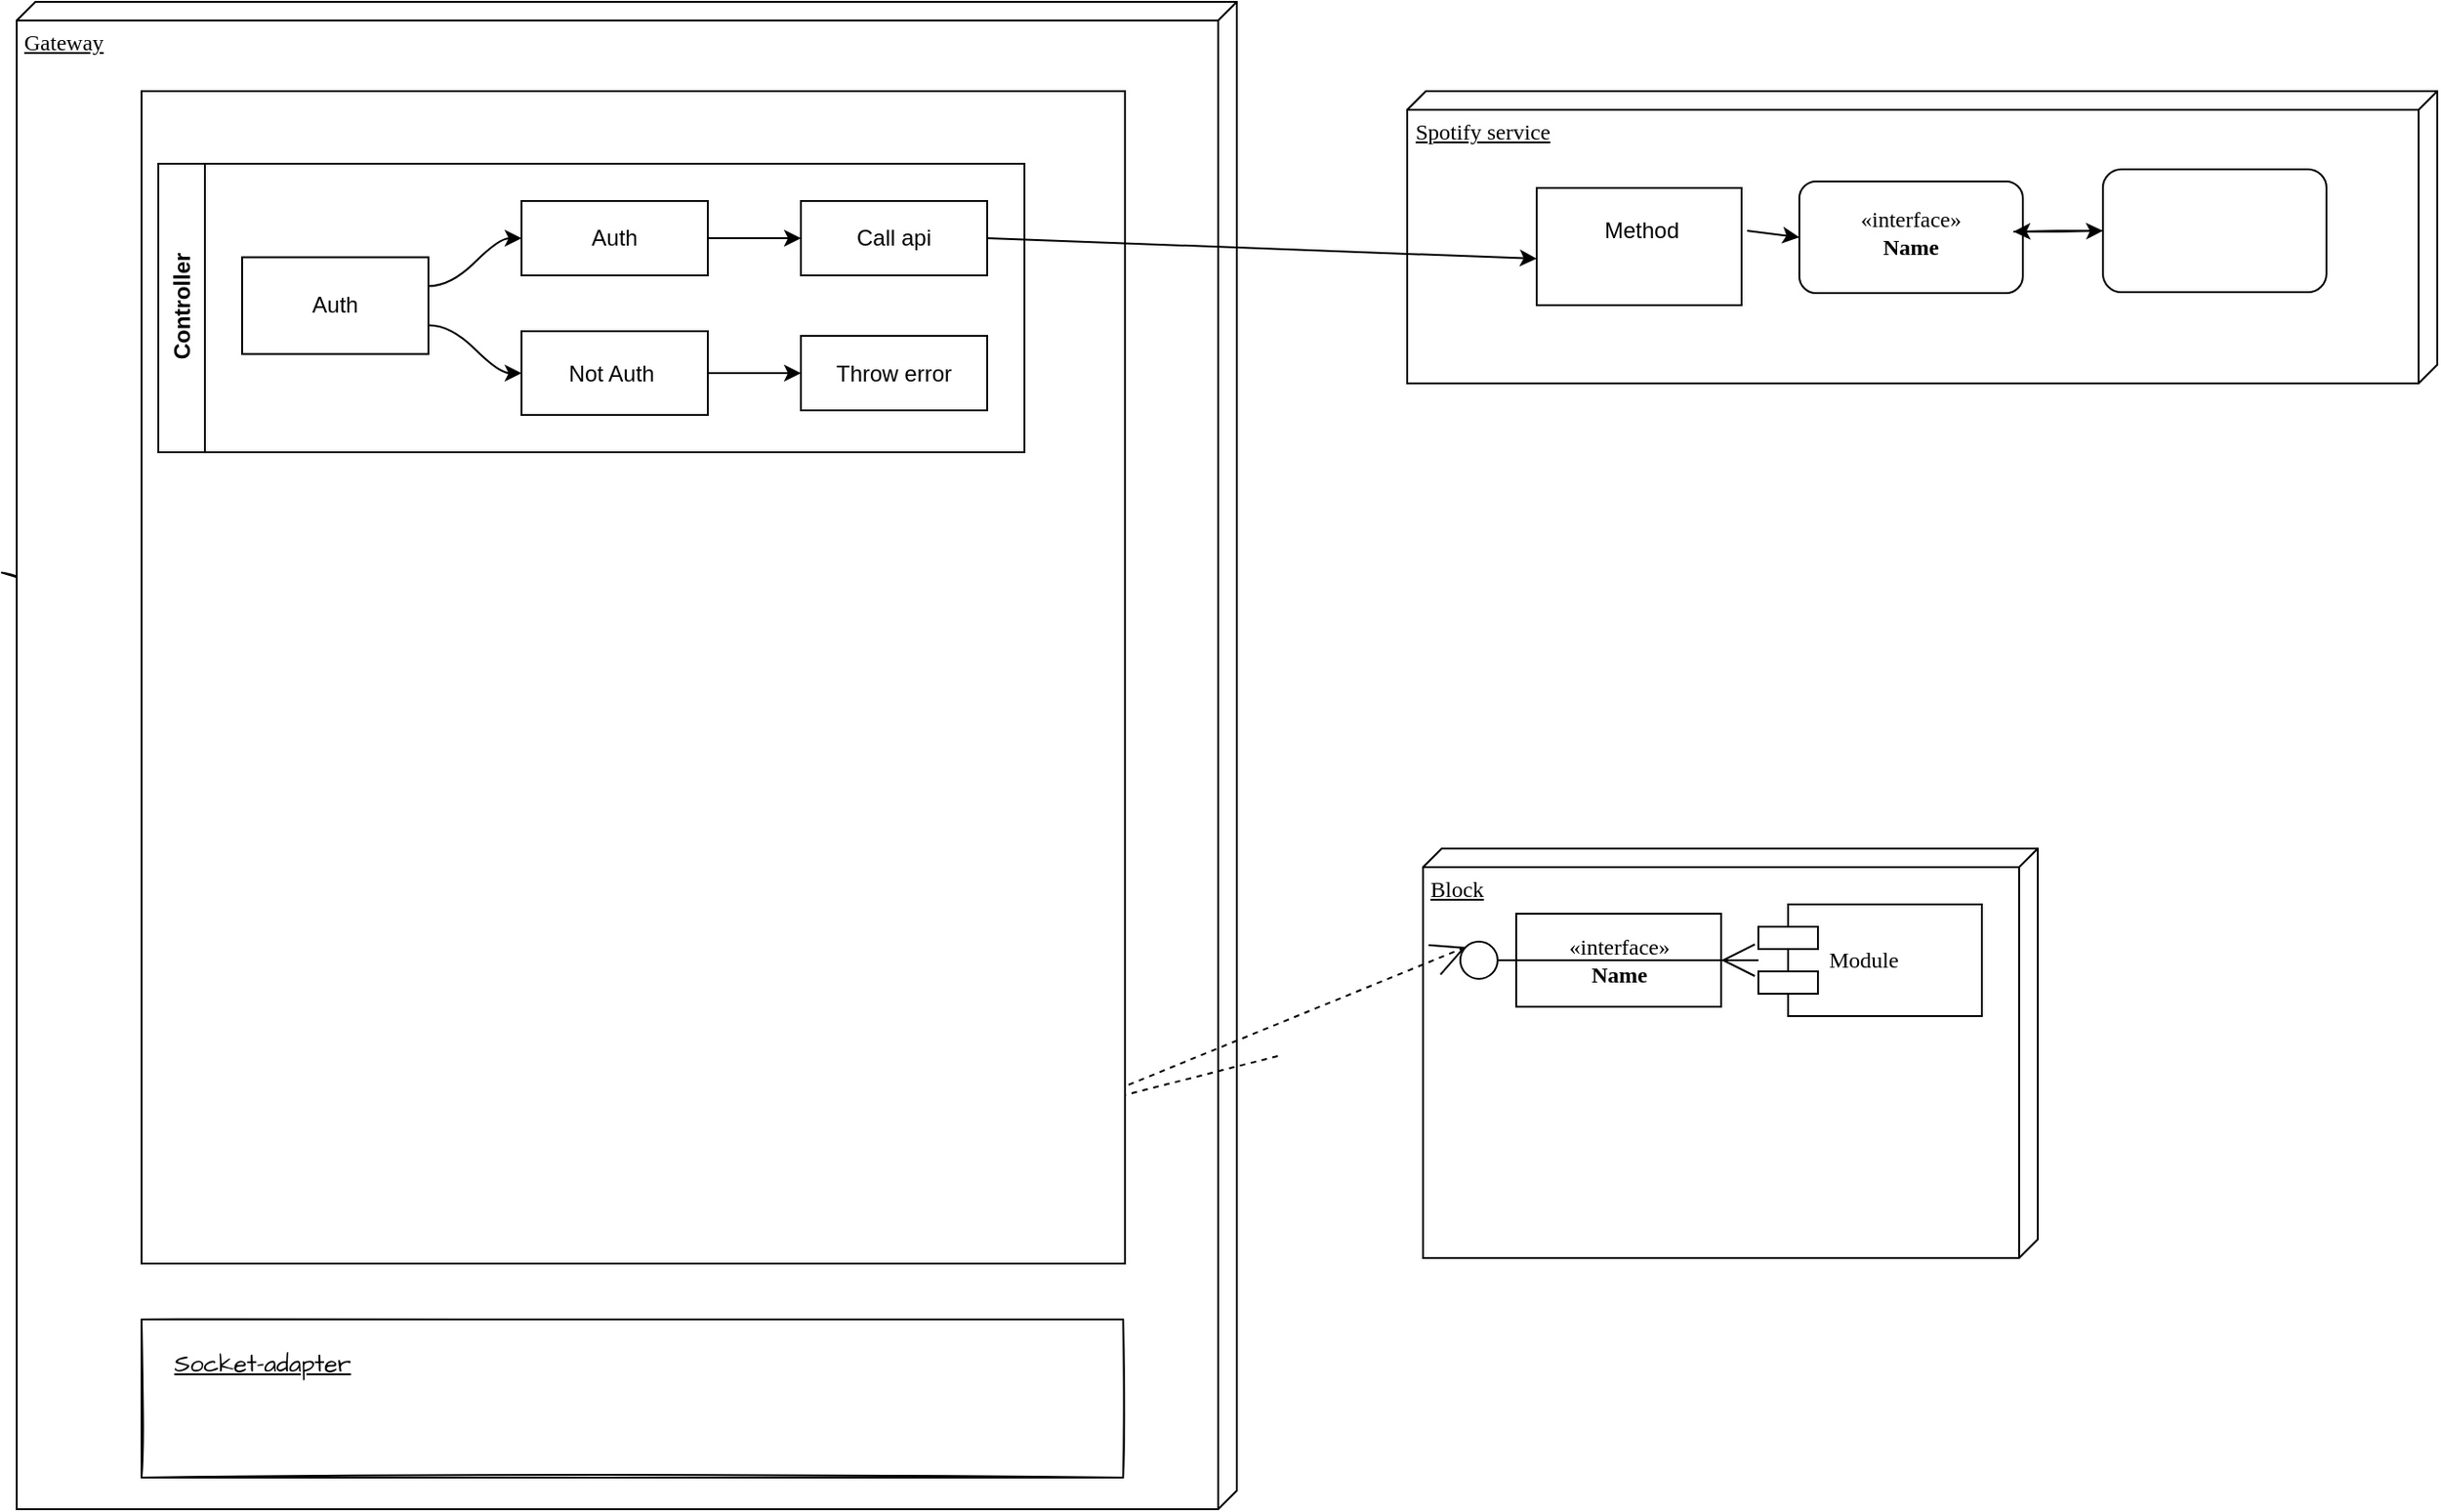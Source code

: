 <mxfile version="15.7.0" type="github"><diagram id="37eXYRz0Qt-RcX_sLjF6" name="Page-1"><mxGraphModel dx="1820" dy="1420" grid="0" gridSize="10" guides="1" tooltips="1" connect="1" arrows="1" fold="1" page="0" pageScale="1" pageWidth="827" pageHeight="1169" math="0" shadow="0"><root><mxCell id="0"/><mxCell id="1" parent="0"/><mxCell id="rZ9PMoRY8lAI6EWaYc1L-1" value="Spotify service" style="verticalAlign=top;align=left;spacingTop=8;spacingLeft=2;spacingRight=12;shape=cube;size=10;direction=south;fontStyle=4;html=1;rounded=0;shadow=0;comic=0;labelBackgroundColor=none;strokeWidth=1;fontFamily=Verdana;fontSize=12" parent="1" vertex="1"><mxGeometry x="721.5" y="13" width="553" height="157" as="geometry"/></mxCell><mxCell id="rZ9PMoRY8lAI6EWaYc1L-2" value="Block" style="verticalAlign=top;align=left;spacingTop=8;spacingLeft=2;spacingRight=12;shape=cube;size=10;direction=south;fontStyle=4;html=1;rounded=0;shadow=0;comic=0;labelBackgroundColor=none;strokeWidth=1;fontFamily=Verdana;fontSize=12" parent="1" vertex="1"><mxGeometry x="730" y="420" width="330" height="220" as="geometry"/></mxCell><mxCell id="rZ9PMoRY8lAI6EWaYc1L-3" style="edgeStyle=none;curved=1;rounded=0;sketch=1;hachureGap=4;orthogonalLoop=1;jettySize=auto;html=1;fontFamily=Architects Daughter;fontSource=https%3A%2F%2Ffonts.googleapis.com%2Fcss%3Ffamily%3DArchitects%2BDaughter;fontSize=16;endArrow=open;startSize=14;endSize=14;sourcePerimeterSpacing=8;targetPerimeterSpacing=8;" parent="1" source="rZ9PMoRY8lAI6EWaYc1L-4" edge="1"><mxGeometry relative="1" as="geometry"><mxPoint x="165.92" y="330.0" as="targetPoint"/></mxGeometry></mxCell><mxCell id="rZ9PMoRY8lAI6EWaYc1L-4" value="Gateway" style="verticalAlign=top;align=left;spacingTop=8;spacingLeft=2;spacingRight=12;shape=cube;size=10;direction=south;fontStyle=4;html=1;rounded=0;shadow=0;comic=0;labelBackgroundColor=none;strokeWidth=1;fontFamily=Verdana;fontSize=12" parent="1" vertex="1"><mxGeometry x="-25" y="-35" width="655" height="810" as="geometry"/></mxCell><mxCell id="rZ9PMoRY8lAI6EWaYc1L-5" value="" style="html=1;rounded=0;shadow=0;comic=0;labelBackgroundColor=none;strokeWidth=1;fontFamily=Verdana;fontSize=12;align=center;" parent="1" vertex="1"><mxGeometry x="791" y="65" width="110" height="63" as="geometry"/></mxCell><mxCell id="rZ9PMoRY8lAI6EWaYc1L-8" value="Module" style="shape=component;align=left;spacingLeft=36;rounded=0;shadow=0;comic=0;labelBackgroundColor=none;strokeWidth=1;fontFamily=Verdana;fontSize=12;html=1;" parent="1" vertex="1"><mxGeometry x="910" y="450" width="120" height="60" as="geometry"/></mxCell><mxCell id="rZ9PMoRY8lAI6EWaYc1L-9" value="&amp;laquo;interface&amp;raquo;&lt;br&gt;&lt;b&gt;Name&lt;/b&gt;" style="html=1;rounded=0;shadow=0;comic=0;labelBackgroundColor=none;strokeWidth=1;fontFamily=Verdana;fontSize=12;align=center;" parent="1" vertex="1"><mxGeometry x="780" y="455" width="110" height="50" as="geometry"/></mxCell><mxCell id="rZ9PMoRY8lAI6EWaYc1L-10" value="" style="ellipse;whiteSpace=wrap;html=1;rounded=0;shadow=0;comic=0;labelBackgroundColor=none;strokeWidth=1;fontFamily=Verdana;fontSize=12;align=center;" parent="1" vertex="1"><mxGeometry x="750" y="470" width="20" height="20" as="geometry"/></mxCell><mxCell id="rZ9PMoRY8lAI6EWaYc1L-12" style="edgeStyle=none;rounded=0;html=1;dashed=1;labelBackgroundColor=none;startArrow=none;startFill=0;startSize=8;endArrow=open;endFill=0;endSize=16;fontFamily=Verdana;fontSize=12;entryX=0;entryY=0;entryDx=0;entryDy=0;exitX=1;exitY=0.75;exitDx=0;exitDy=0;" parent="1" target="rZ9PMoRY8lAI6EWaYc1L-10" edge="1"><mxGeometry relative="1" as="geometry"><mxPoint x="780" y="550" as="targetPoint"/><Array as="points"><mxPoint x="540" y="560"/></Array><mxPoint x="652" y="531.5" as="sourcePoint"/></mxGeometry></mxCell><mxCell id="rZ9PMoRY8lAI6EWaYc1L-13" style="edgeStyle=elbowEdgeStyle;rounded=0;html=1;labelBackgroundColor=none;startArrow=none;startFill=0;startSize=8;endArrow=none;endFill=0;endSize=16;fontFamily=Verdana;fontSize=12;" parent="1" source="rZ9PMoRY8lAI6EWaYc1L-10" target="rZ9PMoRY8lAI6EWaYc1L-8" edge="1"><mxGeometry relative="1" as="geometry"/></mxCell><mxCell id="rZ9PMoRY8lAI6EWaYc1L-15" style="edgeStyle=orthogonalEdgeStyle;rounded=0;html=1;dashed=1;labelBackgroundColor=none;startArrow=none;startFill=0;startSize=8;endArrow=open;endFill=0;endSize=16;fontFamily=Verdana;fontSize=12;" parent="1" source="rZ9PMoRY8lAI6EWaYc1L-8" target="rZ9PMoRY8lAI6EWaYc1L-9" edge="1"><mxGeometry relative="1" as="geometry"/></mxCell><mxCell id="rZ9PMoRY8lAI6EWaYc1L-17" value="" style="rounded=0;whiteSpace=wrap;html=1;sketch=1;hachureGap=4;pointerEvents=0;fontFamily=Architects Daughter;fontSource=https%3A%2F%2Ffonts.googleapis.com%2Fcss%3Ffamily%3DArchitects%2BDaughter;fontSize=20;" parent="1" vertex="1"><mxGeometry x="42" y="673" width="527" height="85" as="geometry"/></mxCell><mxCell id="rZ9PMoRY8lAI6EWaYc1L-18" value="Socket-adapter" style="text;strokeColor=none;fillColor=none;html=1;align=center;verticalAlign=middle;whiteSpace=wrap;rounded=0;sketch=1;hachureGap=4;pointerEvents=0;fontFamily=Architects Daughter;fontSource=https%3A%2F%2Ffonts.googleapis.com%2Fcss%3Ffamily%3DArchitects%2BDaughter;fontSize=13;fontStyle=4" parent="1" vertex="1"><mxGeometry x="57" y="666" width="100" height="62" as="geometry"/></mxCell><mxCell id="Pk8Ut8WRVCDcWQALcDCX-41" value="" style="rounded=0;whiteSpace=wrap;html=1;" vertex="1" parent="1"><mxGeometry x="42" y="13" width="528" height="630" as="geometry"/></mxCell><mxCell id="Pk8Ut8WRVCDcWQALcDCX-12" value="Controller" style="swimlane;html=1;startSize=25;horizontal=0;childLayout=flowLayout;flowOrientation=west;resizable=0;interRankCellSpacing=50;containerType=tree;" vertex="1" parent="1"><mxGeometry x="51" y="52" width="465" height="155" as="geometry"/></mxCell><mxCell id="Pk8Ut8WRVCDcWQALcDCX-13" value="Auth" style="whiteSpace=wrap;html=1;" vertex="1" parent="Pk8Ut8WRVCDcWQALcDCX-12"><mxGeometry x="45" y="50.25" width="100" height="52" as="geometry"/></mxCell><mxCell id="Pk8Ut8WRVCDcWQALcDCX-14" value="Auth" style="whiteSpace=wrap;html=1;" vertex="1" parent="Pk8Ut8WRVCDcWQALcDCX-12"><mxGeometry x="195" y="20" width="100" height="40" as="geometry"/></mxCell><mxCell id="Pk8Ut8WRVCDcWQALcDCX-15" value="" style="html=1;curved=1;rounded=0;noEdgeStyle=1;orthogonal=1;" edge="1" parent="Pk8Ut8WRVCDcWQALcDCX-12" source="Pk8Ut8WRVCDcWQALcDCX-13" target="Pk8Ut8WRVCDcWQALcDCX-14"><mxGeometry relative="1" as="geometry"><Array as="points"><mxPoint x="157" y="65.75"/><mxPoint x="183" y="40"/></Array></mxGeometry></mxCell><mxCell id="Pk8Ut8WRVCDcWQALcDCX-16" value="Not Auth&amp;nbsp;" style="whiteSpace=wrap;html=1;" vertex="1" parent="Pk8Ut8WRVCDcWQALcDCX-12"><mxGeometry x="195" y="90" width="100" height="45" as="geometry"/></mxCell><mxCell id="Pk8Ut8WRVCDcWQALcDCX-17" value="" style="html=1;curved=1;rounded=0;noEdgeStyle=1;orthogonal=1;" edge="1" parent="Pk8Ut8WRVCDcWQALcDCX-12" source="Pk8Ut8WRVCDcWQALcDCX-13" target="Pk8Ut8WRVCDcWQALcDCX-16"><mxGeometry relative="1" as="geometry"><Array as="points"><mxPoint x="157" y="86.75"/><mxPoint x="183" y="112.5"/></Array></mxGeometry></mxCell><mxCell id="Pk8Ut8WRVCDcWQALcDCX-31" value="Call api" style="whiteSpace=wrap;html=1;" vertex="1" parent="Pk8Ut8WRVCDcWQALcDCX-12"><mxGeometry x="345" y="20" width="100" height="40" as="geometry"/></mxCell><mxCell id="Pk8Ut8WRVCDcWQALcDCX-32" value="" style="html=1;curved=1;rounded=0;noEdgeStyle=1;orthogonal=1;" edge="1" parent="Pk8Ut8WRVCDcWQALcDCX-12" source="Pk8Ut8WRVCDcWQALcDCX-14" target="Pk8Ut8WRVCDcWQALcDCX-31"><mxGeometry relative="1" as="geometry"><mxPoint x="970" y="410" as="sourcePoint"/><mxPoint x="1020" y="410" as="targetPoint"/><Array as="points"><mxPoint x="307" y="40"/><mxPoint x="333" y="40"/></Array></mxGeometry></mxCell><mxCell id="Pk8Ut8WRVCDcWQALcDCX-29" value="Throw error" style="whiteSpace=wrap;html=1;" vertex="1" parent="Pk8Ut8WRVCDcWQALcDCX-12"><mxGeometry x="345" y="92.5" width="100" height="40" as="geometry"/></mxCell><mxCell id="Pk8Ut8WRVCDcWQALcDCX-30" value="" style="html=1;curved=1;rounded=0;noEdgeStyle=1;orthogonal=1;exitX=1;exitY=0.5;exitDx=0;exitDy=0;" edge="1" parent="Pk8Ut8WRVCDcWQALcDCX-12" source="Pk8Ut8WRVCDcWQALcDCX-16" target="Pk8Ut8WRVCDcWQALcDCX-29"><mxGeometry relative="1" as="geometry"><mxPoint x="1150" y="420" as="sourcePoint"/><mxPoint x="1200" y="420" as="targetPoint"/><Array as="points"><mxPoint x="307" y="112.5"/><mxPoint x="333" y="112.5"/></Array></mxGeometry></mxCell><mxCell id="Pk8Ut8WRVCDcWQALcDCX-42" value="" style="endArrow=classic;html=1;rounded=0;exitX=1;exitY=0.5;exitDx=0;exitDy=0;entryX=0;entryY=0.75;entryDx=0;entryDy=0;" edge="1" parent="1" source="Pk8Ut8WRVCDcWQALcDCX-31" target="Pk8Ut8WRVCDcWQALcDCX-108"><mxGeometry width="50" height="50" relative="1" as="geometry"><mxPoint x="492" y="168" as="sourcePoint"/><mxPoint x="787" y="33" as="targetPoint"/></mxGeometry></mxCell><mxCell id="Pk8Ut8WRVCDcWQALcDCX-43" value="" style="rounded=1;whiteSpace=wrap;html=1;" vertex="1" parent="1"><mxGeometry x="932" y="61.5" width="120" height="60" as="geometry"/></mxCell><mxCell id="Pk8Ut8WRVCDcWQALcDCX-117" value="" style="edgeStyle=orthogonalEdgeStyle;rounded=0;orthogonalLoop=1;jettySize=auto;html=1;" edge="1" parent="1" source="Pk8Ut8WRVCDcWQALcDCX-106" target="Pk8Ut8WRVCDcWQALcDCX-110"><mxGeometry relative="1" as="geometry"/></mxCell><mxCell id="Pk8Ut8WRVCDcWQALcDCX-106" value="" style="rounded=1;whiteSpace=wrap;html=1;" vertex="1" parent="1"><mxGeometry x="1095" y="55" width="120" height="66" as="geometry"/></mxCell><mxCell id="Pk8Ut8WRVCDcWQALcDCX-108" value="Method" style="text;html=1;strokeColor=none;fillColor=none;align=center;verticalAlign=middle;whiteSpace=wrap;rounded=0;" vertex="1" parent="1"><mxGeometry x="791" y="58" width="113" height="60" as="geometry"/></mxCell><mxCell id="Pk8Ut8WRVCDcWQALcDCX-116" value="" style="edgeStyle=orthogonalEdgeStyle;rounded=0;orthogonalLoop=1;jettySize=auto;html=1;" edge="1" parent="1" source="Pk8Ut8WRVCDcWQALcDCX-110" target="Pk8Ut8WRVCDcWQALcDCX-106"><mxGeometry relative="1" as="geometry"/></mxCell><mxCell id="Pk8Ut8WRVCDcWQALcDCX-110" value="&lt;span style=&quot;font-family: &amp;#34;verdana&amp;#34;&quot;&gt;«interface»&lt;/span&gt;&lt;br style=&quot;font-family: &amp;#34;verdana&amp;#34;&quot;&gt;&lt;b style=&quot;font-family: &amp;#34;verdana&amp;#34;&quot;&gt;Name&lt;/b&gt;" style="text;html=1;strokeColor=none;fillColor=none;align=center;verticalAlign=middle;whiteSpace=wrap;rounded=0;" vertex="1" parent="1"><mxGeometry x="937" y="58" width="110" height="61" as="geometry"/></mxCell><mxCell id="Pk8Ut8WRVCDcWQALcDCX-114" value="" style="endArrow=classic;html=1;rounded=0;entryX=0;entryY=0.5;entryDx=0;entryDy=0;exitX=1;exitY=0.5;exitDx=0;exitDy=0;" edge="1" parent="1" source="Pk8Ut8WRVCDcWQALcDCX-108" target="Pk8Ut8WRVCDcWQALcDCX-43"><mxGeometry width="50" height="50" relative="1" as="geometry"><mxPoint x="898" y="39" as="sourcePoint"/><mxPoint x="913" y="157" as="targetPoint"/></mxGeometry></mxCell></root></mxGraphModel></diagram></mxfile>